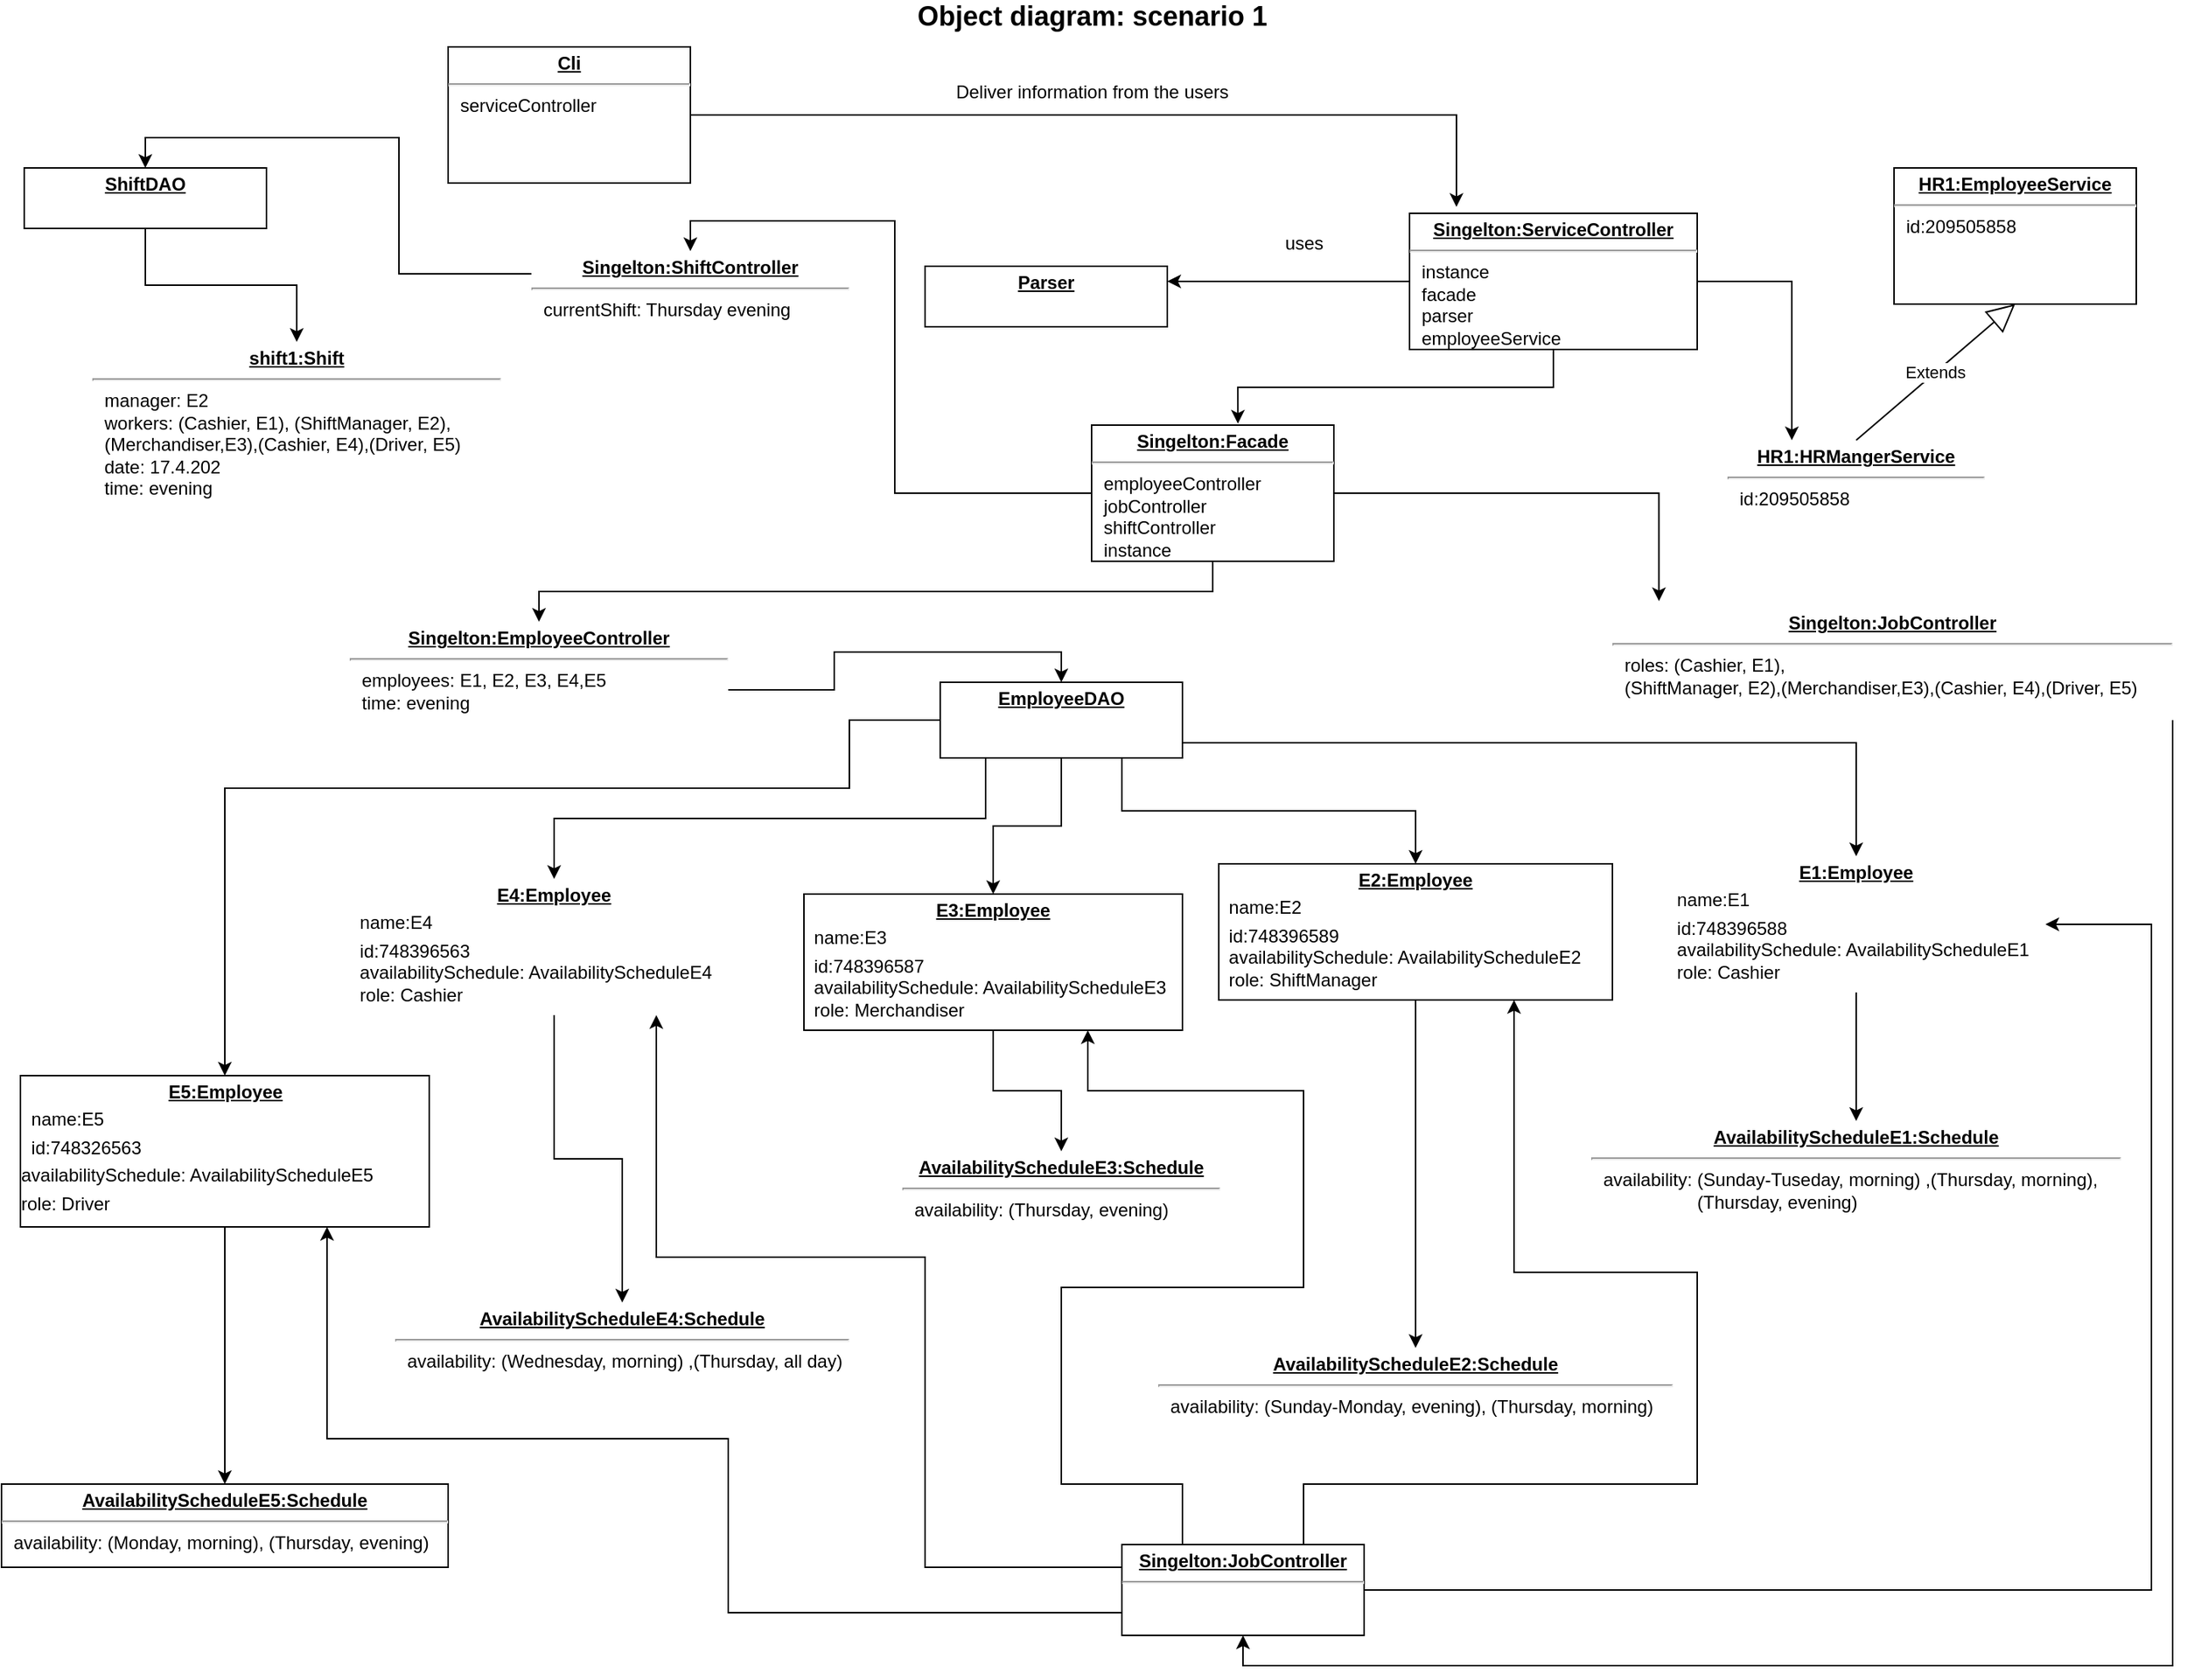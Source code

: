 <mxfile version="18.0.6" type="device"><diagram id="oA3sIuqUd4O-s9dmhZWC" name="Page-1"><mxGraphModel dx="2557" dy="1068" grid="1" gridSize="10" guides="1" tooltips="1" connect="1" arrows="1" fold="1" page="1" pageScale="1" pageWidth="827" pageHeight="1169" math="0" shadow="0"><root><mxCell id="0"/><mxCell id="1" parent="0"/><mxCell id="nWzYqN4MXIpmE3qL1zVi-32" style="edgeStyle=orthogonalEdgeStyle;rounded=0;orthogonalLoop=1;jettySize=auto;html=1;exitX=0.5;exitY=1;exitDx=0;exitDy=0;entryX=0.5;entryY=0;entryDx=0;entryDy=0;" parent="1" source="C0NJxe3xJDJCacAPTbqo-7" target="C0NJxe3xJDJCacAPTbqo-27" edge="1"><mxGeometry relative="1" as="geometry"/></mxCell><mxCell id="C0NJxe3xJDJCacAPTbqo-7" value="&lt;p style=&quot;margin: 0px ; margin-top: 4px ; text-align: center ; text-decoration: underline&quot;&gt;&lt;b&gt;E3:Employee&lt;/b&gt;&lt;/p&gt;&lt;p style=&quot;margin: 4px 0px 0px&quot;&gt;&amp;nbsp; name:E3&lt;/p&gt;&lt;p style=&quot;margin: 4px 0px 0px&quot;&gt;&amp;nbsp; id:748396587&lt;/p&gt;&amp;nbsp; availabilitySchedule: AvailabilityScheduleE3&lt;br&gt;&amp;nbsp; role: Merchandiser" style="verticalAlign=top;align=left;overflow=fill;fontSize=12;fontFamily=Helvetica;html=1;strokeColor=#000000;" parent="1" vertex="1"><mxGeometry x="-120" y="610" width="250" height="90" as="geometry"/></mxCell><mxCell id="C0NJxe3xJDJCacAPTbqo-93" style="edgeStyle=orthogonalEdgeStyle;rounded=0;orthogonalLoop=1;jettySize=auto;html=1;exitX=0.75;exitY=1;exitDx=0;exitDy=0;entryX=0.75;entryY=1;entryDx=0;entryDy=0;entryPerimeter=0;" parent="1" source="C0NJxe3xJDJCacAPTbqo-27" target="C0NJxe3xJDJCacAPTbqo-27" edge="1"><mxGeometry relative="1" as="geometry"><mxPoint x="407" y="730.143" as="targetPoint"/></mxGeometry></mxCell><mxCell id="C0NJxe3xJDJCacAPTbqo-27" value="&lt;p style=&quot;margin: 0px ; margin-top: 4px ; text-align: center ; text-decoration: underline&quot;&gt;&lt;b&gt;AvailabilityScheduleE3:Schedule&lt;/b&gt;&lt;/p&gt;&lt;hr&gt;&lt;p style=&quot;margin: 0px ; margin-left: 8px&quot;&gt;availability: (Thursday, evening)&lt;/p&gt;" style="verticalAlign=top;align=left;overflow=fill;fontSize=12;fontFamily=Helvetica;html=1;strokeColor=#0;" parent="1" vertex="1"><mxGeometry x="-55" y="780" width="210" height="60" as="geometry"/></mxCell><mxCell id="C0NJxe3xJDJCacAPTbqo-29" value="&lt;p style=&quot;margin: 0px ; margin-top: 4px ; text-align: center ; text-decoration: underline&quot;&gt;&lt;b&gt;HR1:HRMangerService&lt;/b&gt;&lt;/p&gt;&lt;hr&gt;&lt;p style=&quot;margin: 0px ; margin-left: 8px&quot;&gt;id:209505858&lt;/p&gt;" style="verticalAlign=top;align=left;overflow=fill;fontSize=12;fontFamily=Helvetica;html=1;strokeColor=#0;" parent="1" vertex="1"><mxGeometry x="490" y="310" width="170" height="70" as="geometry"/></mxCell><mxCell id="j8FLC15Ekow4kL1nxWrH-10" style="edgeStyle=orthogonalEdgeStyle;rounded=0;orthogonalLoop=1;jettySize=auto;html=1;exitX=1;exitY=0.5;exitDx=0;exitDy=0;entryX=0.5;entryY=0;entryDx=0;entryDy=0;" parent="1" source="C0NJxe3xJDJCacAPTbqo-30" target="j8FLC15Ekow4kL1nxWrH-1" edge="1"><mxGeometry relative="1" as="geometry"/></mxCell><mxCell id="C0NJxe3xJDJCacAPTbqo-30" value="&lt;p style=&quot;margin: 0px ; margin-top: 4px ; text-align: center ; text-decoration: underline&quot;&gt;&lt;b&gt;Singelton:EmployeeController&lt;/b&gt;&lt;/p&gt;&lt;hr&gt;&lt;p style=&quot;margin: 0px ; margin-left: 8px&quot;&gt;employees: E1, E2, E3, E4,E5&lt;/p&gt;&lt;p style=&quot;margin: 0px ; margin-left: 8px&quot;&gt;time: evening&lt;/p&gt;" style="verticalAlign=top;align=left;overflow=fill;fontSize=12;fontFamily=Helvetica;html=1;strokeColor=#0;" parent="1" vertex="1"><mxGeometry x="-420" y="430" width="250" height="90" as="geometry"/></mxCell><mxCell id="C0NJxe3xJDJCacAPTbqo-33" value="&lt;b&gt;&lt;font style=&quot;font-size: 18px&quot;&gt;Object diagram: scenario 1&lt;/font&gt;&lt;/b&gt;" style="text;html=1;align=center;verticalAlign=middle;resizable=0;points=[];autosize=1;strokeColor=none;" parent="1" vertex="1"><mxGeometry x="-55" y="20" width="250" height="20" as="geometry"/></mxCell><mxCell id="j8FLC15Ekow4kL1nxWrH-19" style="edgeStyle=orthogonalEdgeStyle;rounded=0;orthogonalLoop=1;jettySize=auto;html=1;exitX=1;exitY=1;exitDx=0;exitDy=0;entryX=0.5;entryY=1;entryDx=0;entryDy=0;" parent="1" source="C0NJxe3xJDJCacAPTbqo-84" target="j8FLC15Ekow4kL1nxWrH-5" edge="1"><mxGeometry relative="1" as="geometry"><Array as="points"><mxPoint x="784" y="1120"/><mxPoint x="170" y="1120"/></Array></mxGeometry></mxCell><mxCell id="C0NJxe3xJDJCacAPTbqo-84" value="&lt;p style=&quot;margin: 0px ; margin-top: 4px ; text-align: center ; text-decoration: underline&quot;&gt;&lt;b&gt;Singelton:JobController&lt;/b&gt;&lt;/p&gt;&lt;hr&gt;&lt;p style=&quot;margin: 0px ; margin-left: 8px&quot;&gt;roles: (Cashier, E1),&amp;nbsp;&lt;/p&gt;&lt;p style=&quot;margin: 0px ; margin-left: 8px&quot;&gt;(ShiftManager, E2),(Merchandiser,E3),(Cashier, E4),(Driver, E5)&lt;/p&gt;" style="verticalAlign=top;align=left;overflow=fill;fontSize=12;fontFamily=Helvetica;html=1;strokeColor=#0;" parent="1" vertex="1"><mxGeometry x="414" y="420" width="370" height="75" as="geometry"/></mxCell><mxCell id="j8FLC15Ekow4kL1nxWrH-12" style="edgeStyle=orthogonalEdgeStyle;rounded=0;orthogonalLoop=1;jettySize=auto;html=1;exitX=0.5;exitY=1;exitDx=0;exitDy=0;entryX=0.5;entryY=0;entryDx=0;entryDy=0;" parent="1" source="C0NJxe3xJDJCacAPTbqo-85" target="C0NJxe3xJDJCacAPTbqo-88" edge="1"><mxGeometry relative="1" as="geometry"/></mxCell><mxCell id="C0NJxe3xJDJCacAPTbqo-85" value="&lt;p style=&quot;margin: 0px ; margin-top: 4px ; text-align: center ; text-decoration: underline&quot;&gt;&lt;b&gt;E1:Employee&lt;/b&gt;&lt;/p&gt;&lt;p style=&quot;margin: 4px 0px 0px&quot;&gt;&amp;nbsp; name:E1&lt;/p&gt;&lt;p style=&quot;margin: 4px 0px 0px&quot;&gt;&amp;nbsp; id:748396588&lt;/p&gt;&amp;nbsp; availabilitySchedule: AvailabilityScheduleE1&lt;br&gt;&amp;nbsp; role: Cashier" style="verticalAlign=top;align=left;overflow=fill;fontSize=12;fontFamily=Helvetica;html=1;strokeColor=#0;" parent="1" vertex="1"><mxGeometry x="450" y="585" width="250" height="90" as="geometry"/></mxCell><mxCell id="nWzYqN4MXIpmE3qL1zVi-33" style="edgeStyle=orthogonalEdgeStyle;rounded=0;orthogonalLoop=1;jettySize=auto;html=1;exitX=0.5;exitY=1;exitDx=0;exitDy=0;entryX=0.5;entryY=0;entryDx=0;entryDy=0;" parent="1" source="C0NJxe3xJDJCacAPTbqo-86" target="C0NJxe3xJDJCacAPTbqo-87" edge="1"><mxGeometry relative="1" as="geometry"/></mxCell><mxCell id="C0NJxe3xJDJCacAPTbqo-86" value="&lt;p style=&quot;margin: 0px ; margin-top: 4px ; text-align: center ; text-decoration: underline&quot;&gt;&lt;b&gt;E2:Employee&lt;/b&gt;&lt;/p&gt;&lt;p style=&quot;margin: 4px 0px 0px&quot;&gt;&amp;nbsp; name:E2&lt;/p&gt;&lt;p style=&quot;margin: 4px 0px 0px&quot;&gt;&amp;nbsp; id:748396589&lt;/p&gt;&amp;nbsp; availabilitySchedule: AvailabilityScheduleE2&lt;br&gt;&amp;nbsp; role: ShiftManager" style="verticalAlign=top;align=left;overflow=fill;fontSize=12;fontFamily=Helvetica;html=1;strokeColor=#000000;" parent="1" vertex="1"><mxGeometry x="154" y="590" width="260" height="90" as="geometry"/></mxCell><mxCell id="C0NJxe3xJDJCacAPTbqo-87" value="&lt;p style=&quot;margin: 0px ; margin-top: 4px ; text-align: center ; text-decoration: underline&quot;&gt;&lt;b&gt;AvailabilityScheduleE2:Schedule&lt;/b&gt;&lt;/p&gt;&lt;hr&gt;&lt;p style=&quot;margin: 0px ; margin-left: 8px&quot;&gt;availability: (Sunday-Monday, evening), (Thursday, morning)&lt;/p&gt;" style="verticalAlign=top;align=left;overflow=fill;fontSize=12;fontFamily=Helvetica;html=1;strokeColor=#0;" parent="1" vertex="1"><mxGeometry x="114" y="910" width="340" height="60" as="geometry"/></mxCell><mxCell id="C0NJxe3xJDJCacAPTbqo-88" value="&lt;p style=&quot;margin: 0px ; margin-top: 4px ; text-align: center ; text-decoration: underline&quot;&gt;&lt;b&gt;AvailabilityScheduleE1:Schedule&lt;/b&gt;&lt;/p&gt;&lt;hr&gt;&lt;p style=&quot;margin: 0px ; margin-left: 8px&quot;&gt;availability: (Sunday-Tuseday, morning) ,(Thursday, morning),&amp;nbsp;&lt;/p&gt;&amp;nbsp; &amp;nbsp; &amp;nbsp; &amp;nbsp; &amp;nbsp; &amp;nbsp; &amp;nbsp; &amp;nbsp; &amp;nbsp; &amp;nbsp; &amp;nbsp;(Thursday, evening)" style="verticalAlign=top;align=left;overflow=fill;fontSize=12;fontFamily=Helvetica;html=1;strokeColor=#0;" parent="1" vertex="1"><mxGeometry x="400" y="760" width="350" height="80" as="geometry"/></mxCell><mxCell id="nWzYqN4MXIpmE3qL1zVi-26" style="edgeStyle=orthogonalEdgeStyle;rounded=0;orthogonalLoop=1;jettySize=auto;html=1;exitX=0;exitY=0.25;exitDx=0;exitDy=0;entryX=0.5;entryY=0;entryDx=0;entryDy=0;" parent="1" source="C0NJxe3xJDJCacAPTbqo-89" target="j8FLC15Ekow4kL1nxWrH-2" edge="1"><mxGeometry relative="1" as="geometry"/></mxCell><mxCell id="C0NJxe3xJDJCacAPTbqo-89" value="&lt;p style=&quot;margin: 0px ; margin-top: 4px ; text-align: center ; text-decoration: underline&quot;&gt;&lt;b&gt;Singelton:ShiftController&lt;/b&gt;&lt;/p&gt;&lt;hr&gt;&lt;p style=&quot;margin: 0px ; margin-left: 8px&quot;&gt;currentShift: Thursday evening&lt;/p&gt;" style="verticalAlign=top;align=left;overflow=fill;fontSize=12;fontFamily=Helvetica;html=1;strokeColor=#0;" parent="1" vertex="1"><mxGeometry x="-300" y="185" width="210" height="60" as="geometry"/></mxCell><mxCell id="C0NJxe3xJDJCacAPTbqo-90" value="&lt;p style=&quot;margin: 0px ; margin-top: 4px ; text-align: center ; text-decoration: underline&quot;&gt;&lt;b&gt;shift1:Shift&lt;/b&gt;&lt;/p&gt;&lt;hr&gt;&lt;p style=&quot;margin: 0px ; margin-left: 8px&quot;&gt;manager: E2&lt;/p&gt;&lt;p style=&quot;margin: 0px ; margin-left: 8px&quot;&gt;workers:&amp;nbsp;&lt;span&gt;(Cashier, E1),&amp;nbsp;&lt;/span&gt;&lt;span style=&quot;background-color: initial;&quot;&gt;(ShiftManager, E2),&lt;/span&gt;&lt;/p&gt;&lt;p style=&quot;margin: 0px ; margin-left: 8px&quot;&gt;&lt;span style=&quot;background-color: initial;&quot;&gt;(Merchandiser,E3),(Cashier, E4),(Driver, E5)&lt;/span&gt;&lt;/p&gt;&lt;p style=&quot;margin: 0px 0px 0px 8px&quot;&gt;date: 17.4.202&lt;/p&gt;&lt;p style=&quot;margin: 0px 0px 0px 8px&quot;&gt;time: evening&lt;/p&gt;" style="verticalAlign=top;align=left;overflow=fill;fontSize=12;fontFamily=Helvetica;html=1;strokeColor=#0;" parent="1" vertex="1"><mxGeometry x="-590" y="245" width="270" height="110" as="geometry"/></mxCell><mxCell id="nWzYqN4MXIpmE3qL1zVi-31" style="edgeStyle=orthogonalEdgeStyle;rounded=0;orthogonalLoop=1;jettySize=auto;html=1;exitX=0.5;exitY=1;exitDx=0;exitDy=0;entryX=0.5;entryY=0;entryDx=0;entryDy=0;" parent="1" source="C0NJxe3xJDJCacAPTbqo-91" target="C0NJxe3xJDJCacAPTbqo-92" edge="1"><mxGeometry relative="1" as="geometry"/></mxCell><mxCell id="C0NJxe3xJDJCacAPTbqo-91" value="&lt;p style=&quot;margin: 0px ; margin-top: 4px ; text-align: center ; text-decoration: underline&quot;&gt;&lt;b&gt;E4:Employee&lt;/b&gt;&lt;/p&gt;&lt;p style=&quot;margin: 4px 0px 0px&quot;&gt;&amp;nbsp; name:E4&lt;/p&gt;&lt;p style=&quot;margin: 4px 0px 0px&quot;&gt;&amp;nbsp; id:748396563&lt;/p&gt;&amp;nbsp; availabilitySchedule: AvailabilityScheduleE4&lt;br&gt;&amp;nbsp; role: Cashier" style="verticalAlign=top;align=left;overflow=fill;fontSize=12;fontFamily=Helvetica;html=1;strokeColor=#0;" parent="1" vertex="1"><mxGeometry x="-420" y="600" width="270" height="90" as="geometry"/></mxCell><mxCell id="C0NJxe3xJDJCacAPTbqo-92" value="&lt;p style=&quot;margin: 0px ; margin-top: 4px ; text-align: center ; text-decoration: underline&quot;&gt;&lt;b&gt;AvailabilityScheduleE4:Schedule&lt;/b&gt;&lt;/p&gt;&lt;hr&gt;&lt;p style=&quot;margin: 0px ; margin-left: 8px&quot;&gt;availability: (W&lt;span&gt;ednesday&lt;/span&gt;&lt;span&gt;, morning) ,(Thursday, all day)&lt;/span&gt;&lt;/p&gt;" style="verticalAlign=top;align=left;overflow=fill;fontSize=12;fontFamily=Helvetica;html=1;strokeColor=#0;" parent="1" vertex="1"><mxGeometry x="-390" y="880" width="300" height="60" as="geometry"/></mxCell><mxCell id="AlyugSVMKGOt_xOVUkVw-1" value="&lt;p style=&quot;margin: 4px 0px 0px ; text-align: center&quot;&gt;&lt;b&gt;&lt;u&gt;AvailabilityScheduleE5:Schedule&lt;/u&gt;&lt;/b&gt;&lt;/p&gt;&lt;hr&gt;&lt;p style=&quot;margin: 0px 0px 0px 8px&quot;&gt;availability: (Monday, morning), (Thursday, evening)&lt;/p&gt;" style="verticalAlign=top;align=left;overflow=fill;fontSize=12;fontFamily=Helvetica;html=1;" parent="1" vertex="1"><mxGeometry x="-650" y="1000" width="295" height="55" as="geometry"/></mxCell><mxCell id="nWzYqN4MXIpmE3qL1zVi-30" style="edgeStyle=orthogonalEdgeStyle;rounded=0;orthogonalLoop=1;jettySize=auto;html=1;exitX=0.5;exitY=1;exitDx=0;exitDy=0;entryX=0.5;entryY=0;entryDx=0;entryDy=0;" parent="1" source="AlyugSVMKGOt_xOVUkVw-2" target="AlyugSVMKGOt_xOVUkVw-1" edge="1"><mxGeometry relative="1" as="geometry"/></mxCell><mxCell id="AlyugSVMKGOt_xOVUkVw-2" value="&lt;p style=&quot;margin: 4px 0px 0px ; text-align: center&quot;&gt;&lt;b&gt;&lt;u&gt;E5:Employee&lt;/u&gt;&lt;/b&gt;&lt;/p&gt;&lt;p style=&quot;margin: 4px 0px 0px&quot;&gt;&amp;nbsp; name:E5&lt;/p&gt;&lt;p style=&quot;margin: 4px 0px 0px&quot;&gt;&amp;nbsp; id:748326563&lt;/p&gt;&lt;p style=&quot;margin: 4px 0px 0px&quot;&gt;&lt;span&gt;availabilitySchedule: AvailabilityScheduleE5&amp;nbsp;&lt;/span&gt;&lt;/p&gt;&lt;p style=&quot;margin: 4px 0px 0px&quot;&gt;&lt;span&gt;role: Driver&lt;/span&gt;&lt;br&gt;&lt;/p&gt;" style="verticalAlign=top;align=left;overflow=fill;fontSize=12;fontFamily=Helvetica;html=1;" parent="1" vertex="1"><mxGeometry x="-637.5" y="730" width="270" height="100" as="geometry"/></mxCell><mxCell id="nWzYqN4MXIpmE3qL1zVi-1" value="&lt;p style=&quot;margin: 0px ; margin-top: 4px ; text-align: center ; text-decoration: underline&quot;&gt;&lt;b&gt;HR1:EmployeeService&lt;/b&gt;&lt;/p&gt;&lt;hr&gt;&lt;p style=&quot;margin: 0px ; margin-left: 8px&quot;&gt;id:209505858&lt;/p&gt;" style="verticalAlign=top;align=left;overflow=fill;fontSize=12;fontFamily=Helvetica;html=1;" parent="1" vertex="1"><mxGeometry x="600" y="130" width="160" height="90" as="geometry"/></mxCell><mxCell id="nWzYqN4MXIpmE3qL1zVi-14" style="edgeStyle=orthogonalEdgeStyle;rounded=0;orthogonalLoop=1;jettySize=auto;html=1;exitX=0.5;exitY=1;exitDx=0;exitDy=0;entryX=0.5;entryY=0;entryDx=0;entryDy=0;" parent="1" source="nWzYqN4MXIpmE3qL1zVi-2" target="C0NJxe3xJDJCacAPTbqo-30" edge="1"><mxGeometry relative="1" as="geometry"/></mxCell><mxCell id="nWzYqN4MXIpmE3qL1zVi-15" style="edgeStyle=orthogonalEdgeStyle;rounded=0;orthogonalLoop=1;jettySize=auto;html=1;exitX=1;exitY=0.5;exitDx=0;exitDy=0;entryX=0.083;entryY=-0.049;entryDx=0;entryDy=0;entryPerimeter=0;" parent="1" source="nWzYqN4MXIpmE3qL1zVi-2" target="C0NJxe3xJDJCacAPTbqo-84" edge="1"><mxGeometry relative="1" as="geometry"/></mxCell><mxCell id="nWzYqN4MXIpmE3qL1zVi-16" style="edgeStyle=orthogonalEdgeStyle;rounded=0;orthogonalLoop=1;jettySize=auto;html=1;exitX=0;exitY=0.5;exitDx=0;exitDy=0;entryX=0.5;entryY=0;entryDx=0;entryDy=0;" parent="1" source="nWzYqN4MXIpmE3qL1zVi-2" target="C0NJxe3xJDJCacAPTbqo-89" edge="1"><mxGeometry relative="1" as="geometry"><Array as="points"><mxPoint x="-60" y="345"/><mxPoint x="-60" y="165"/><mxPoint x="-195" y="165"/></Array></mxGeometry></mxCell><mxCell id="nWzYqN4MXIpmE3qL1zVi-2" value="&lt;p style=&quot;margin: 0px ; margin-top: 4px ; text-align: center ; text-decoration: underline&quot;&gt;&lt;b&gt;Singelton:Facade&lt;/b&gt;&lt;/p&gt;&lt;hr&gt;&lt;p style=&quot;margin: 0px ; margin-left: 8px&quot;&gt;employeeController&lt;/p&gt;&lt;p style=&quot;margin: 0px ; margin-left: 8px&quot;&gt;jobController&lt;/p&gt;&lt;p style=&quot;margin: 0px ; margin-left: 8px&quot;&gt;shiftController&lt;/p&gt;&lt;p style=&quot;margin: 0px ; margin-left: 8px&quot;&gt;instance&lt;/p&gt;" style="verticalAlign=top;align=left;overflow=fill;fontSize=12;fontFamily=Helvetica;html=1;" parent="1" vertex="1"><mxGeometry x="70" y="300" width="160" height="90" as="geometry"/></mxCell><mxCell id="nWzYqN4MXIpmE3qL1zVi-8" style="edgeStyle=orthogonalEdgeStyle;rounded=0;orthogonalLoop=1;jettySize=auto;html=1;exitX=0;exitY=0.5;exitDx=0;exitDy=0;entryX=1;entryY=0.25;entryDx=0;entryDy=0;" parent="1" source="nWzYqN4MXIpmE3qL1zVi-3" target="nWzYqN4MXIpmE3qL1zVi-4" edge="1"><mxGeometry relative="1" as="geometry"/></mxCell><mxCell id="nWzYqN4MXIpmE3qL1zVi-11" style="edgeStyle=orthogonalEdgeStyle;rounded=0;orthogonalLoop=1;jettySize=auto;html=1;exitX=1;exitY=0.5;exitDx=0;exitDy=0;entryX=0.25;entryY=0;entryDx=0;entryDy=0;" parent="1" source="nWzYqN4MXIpmE3qL1zVi-3" target="C0NJxe3xJDJCacAPTbqo-29" edge="1"><mxGeometry relative="1" as="geometry"/></mxCell><mxCell id="nWzYqN4MXIpmE3qL1zVi-13" style="edgeStyle=orthogonalEdgeStyle;rounded=0;orthogonalLoop=1;jettySize=auto;html=1;exitX=0.5;exitY=1;exitDx=0;exitDy=0;entryX=0.604;entryY=-0.011;entryDx=0;entryDy=0;entryPerimeter=0;" parent="1" source="nWzYqN4MXIpmE3qL1zVi-3" target="nWzYqN4MXIpmE3qL1zVi-2" edge="1"><mxGeometry relative="1" as="geometry"/></mxCell><mxCell id="nWzYqN4MXIpmE3qL1zVi-3" value="&lt;p style=&quot;margin: 0px ; margin-top: 4px ; text-align: center ; text-decoration: underline&quot;&gt;&lt;b&gt;Singelton:ServiceController&lt;/b&gt;&lt;/p&gt;&lt;hr&gt;&lt;p style=&quot;margin: 0px ; margin-left: 8px&quot;&gt;instance&lt;span style=&quot;white-space: pre&quot;&gt;&#9;&lt;/span&gt;&lt;span style=&quot;white-space: pre&quot;&gt;&#9;&lt;/span&gt;&lt;/p&gt;&lt;p style=&quot;margin: 0px ; margin-left: 8px&quot;&gt;facade&lt;span style=&quot;white-space: pre&quot;&gt;&#9;&lt;/span&gt;&lt;span style=&quot;white-space: pre&quot;&gt;&#9;&lt;/span&gt;&lt;span style=&quot;white-space: pre&quot;&gt;&#9;&lt;/span&gt;&lt;span style=&quot;white-space: pre&quot;&gt;&#9;&lt;/span&gt;&lt;span style=&quot;white-space: pre&quot;&gt;&#9;&lt;/span&gt;&lt;span style=&quot;white-space: pre&quot;&gt;&#9;&lt;/span&gt;&lt;/p&gt;&lt;p style=&quot;margin: 0px ; margin-left: 8px&quot;&gt;parser&lt;/p&gt;&lt;p style=&quot;margin: 0px ; margin-left: 8px&quot;&gt;employeeService&lt;/p&gt;" style="verticalAlign=top;align=left;overflow=fill;fontSize=12;fontFamily=Helvetica;html=1;" parent="1" vertex="1"><mxGeometry x="280" y="160" width="190" height="90" as="geometry"/></mxCell><mxCell id="nWzYqN4MXIpmE3qL1zVi-4" value="&lt;p style=&quot;margin: 0px ; margin-top: 4px ; text-align: center ; text-decoration: underline&quot;&gt;&lt;b&gt;Parser&lt;/b&gt;&lt;/p&gt;" style="verticalAlign=top;align=left;overflow=fill;fontSize=12;fontFamily=Helvetica;html=1;" parent="1" vertex="1"><mxGeometry x="-40" y="195" width="160" height="40" as="geometry"/></mxCell><mxCell id="nWzYqN4MXIpmE3qL1zVi-7" style="edgeStyle=orthogonalEdgeStyle;rounded=0;orthogonalLoop=1;jettySize=auto;html=1;exitX=1;exitY=0.5;exitDx=0;exitDy=0;entryX=0.163;entryY=-0.047;entryDx=0;entryDy=0;entryPerimeter=0;" parent="1" source="nWzYqN4MXIpmE3qL1zVi-5" target="nWzYqN4MXIpmE3qL1zVi-3" edge="1"><mxGeometry relative="1" as="geometry"/></mxCell><mxCell id="nWzYqN4MXIpmE3qL1zVi-5" value="&lt;p style=&quot;margin: 0px ; margin-top: 4px ; text-align: center ; text-decoration: underline&quot;&gt;&lt;b&gt;Cli&lt;/b&gt;&lt;/p&gt;&lt;hr&gt;&lt;p style=&quot;margin: 0px ; margin-left: 8px&quot;&gt;serviceController&lt;/p&gt;" style="verticalAlign=top;align=left;overflow=fill;fontSize=12;fontFamily=Helvetica;html=1;" parent="1" vertex="1"><mxGeometry x="-355" y="50" width="160" height="90" as="geometry"/></mxCell><mxCell id="nWzYqN4MXIpmE3qL1zVi-6" value="Extends" style="endArrow=block;endSize=16;endFill=0;html=1;rounded=0;entryX=0.5;entryY=1;entryDx=0;entryDy=0;exitX=0.5;exitY=0;exitDx=0;exitDy=0;" parent="1" source="C0NJxe3xJDJCacAPTbqo-29" target="nWzYqN4MXIpmE3qL1zVi-1" edge="1"><mxGeometry width="160" relative="1" as="geometry"><mxPoint x="760" y="320" as="sourcePoint"/><mxPoint x="730" y="360" as="targetPoint"/></mxGeometry></mxCell><mxCell id="nWzYqN4MXIpmE3qL1zVi-9" value="uses" style="text;html=1;align=center;verticalAlign=middle;resizable=0;points=[];autosize=1;strokeColor=none;fillColor=none;" parent="1" vertex="1"><mxGeometry x="190" y="170" width="40" height="20" as="geometry"/></mxCell><mxCell id="nWzYqN4MXIpmE3qL1zVi-10" value="Deliver information from the users" style="text;html=1;align=center;verticalAlign=middle;resizable=0;points=[];autosize=1;strokeColor=none;fillColor=none;" parent="1" vertex="1"><mxGeometry x="-30" y="70" width="200" height="20" as="geometry"/></mxCell><mxCell id="j8FLC15Ekow4kL1nxWrH-22" style="edgeStyle=orthogonalEdgeStyle;rounded=0;orthogonalLoop=1;jettySize=auto;html=1;exitX=1;exitY=0.5;exitDx=0;exitDy=0;entryX=0.5;entryY=0;entryDx=0;entryDy=0;" parent="1" source="j8FLC15Ekow4kL1nxWrH-1" target="C0NJxe3xJDJCacAPTbqo-85" edge="1"><mxGeometry relative="1" as="geometry"><Array as="points"><mxPoint x="130" y="510"/><mxPoint x="575" y="510"/></Array></mxGeometry></mxCell><mxCell id="j8FLC15Ekow4kL1nxWrH-23" style="edgeStyle=orthogonalEdgeStyle;rounded=0;orthogonalLoop=1;jettySize=auto;html=1;exitX=0.75;exitY=1;exitDx=0;exitDy=0;entryX=0.5;entryY=0;entryDx=0;entryDy=0;" parent="1" source="j8FLC15Ekow4kL1nxWrH-1" target="C0NJxe3xJDJCacAPTbqo-86" edge="1"><mxGeometry relative="1" as="geometry"/></mxCell><mxCell id="j8FLC15Ekow4kL1nxWrH-25" style="edgeStyle=orthogonalEdgeStyle;rounded=0;orthogonalLoop=1;jettySize=auto;html=1;exitX=0.5;exitY=1;exitDx=0;exitDy=0;entryX=0.5;entryY=0;entryDx=0;entryDy=0;" parent="1" source="j8FLC15Ekow4kL1nxWrH-1" target="C0NJxe3xJDJCacAPTbqo-7" edge="1"><mxGeometry relative="1" as="geometry"/></mxCell><mxCell id="j8FLC15Ekow4kL1nxWrH-26" style="edgeStyle=orthogonalEdgeStyle;rounded=0;orthogonalLoop=1;jettySize=auto;html=1;exitX=0;exitY=1;exitDx=0;exitDy=0;entryX=0.5;entryY=0;entryDx=0;entryDy=0;" parent="1" source="j8FLC15Ekow4kL1nxWrH-1" target="C0NJxe3xJDJCacAPTbqo-91" edge="1"><mxGeometry relative="1" as="geometry"><Array as="points"><mxPoint y="520"/><mxPoint y="560"/><mxPoint x="-285" y="560"/></Array></mxGeometry></mxCell><mxCell id="j8FLC15Ekow4kL1nxWrH-27" style="edgeStyle=orthogonalEdgeStyle;rounded=0;orthogonalLoop=1;jettySize=auto;html=1;exitX=0;exitY=0.5;exitDx=0;exitDy=0;entryX=0.5;entryY=0;entryDx=0;entryDy=0;" parent="1" source="j8FLC15Ekow4kL1nxWrH-1" target="AlyugSVMKGOt_xOVUkVw-2" edge="1"><mxGeometry relative="1" as="geometry"><Array as="points"><mxPoint x="-90" y="495"/><mxPoint x="-90" y="540"/><mxPoint x="-503" y="540"/></Array></mxGeometry></mxCell><mxCell id="j8FLC15Ekow4kL1nxWrH-1" value="&lt;p style=&quot;margin:0px;margin-top:4px;text-align:center;text-decoration:underline;&quot;&gt;&lt;b&gt;EmployeeDAO&lt;/b&gt;&lt;/p&gt;" style="verticalAlign=top;align=left;overflow=fill;fontSize=12;fontFamily=Helvetica;html=1;" parent="1" vertex="1"><mxGeometry x="-30" y="470" width="160" height="50" as="geometry"/></mxCell><mxCell id="j8FLC15Ekow4kL1nxWrH-6" style="edgeStyle=orthogonalEdgeStyle;rounded=0;orthogonalLoop=1;jettySize=auto;html=1;exitX=0.5;exitY=1;exitDx=0;exitDy=0;entryX=0.5;entryY=0;entryDx=0;entryDy=0;" parent="1" source="j8FLC15Ekow4kL1nxWrH-2" target="C0NJxe3xJDJCacAPTbqo-90" edge="1"><mxGeometry relative="1" as="geometry"/></mxCell><mxCell id="j8FLC15Ekow4kL1nxWrH-2" value="&lt;p style=&quot;margin:0px;margin-top:4px;text-align:center;text-decoration:underline;&quot;&gt;&lt;b&gt;ShiftDAO&lt;/b&gt;&lt;/p&gt;" style="verticalAlign=top;align=left;overflow=fill;fontSize=12;fontFamily=Helvetica;html=1;" parent="1" vertex="1"><mxGeometry x="-635" y="130" width="160" height="40" as="geometry"/></mxCell><mxCell id="j8FLC15Ekow4kL1nxWrH-29" style="edgeStyle=orthogonalEdgeStyle;rounded=0;orthogonalLoop=1;jettySize=auto;html=1;exitX=1;exitY=0.5;exitDx=0;exitDy=0;entryX=1;entryY=0.5;entryDx=0;entryDy=0;" parent="1" source="j8FLC15Ekow4kL1nxWrH-5" target="C0NJxe3xJDJCacAPTbqo-85" edge="1"><mxGeometry relative="1" as="geometry"><Array as="points"><mxPoint x="770" y="1070"/><mxPoint x="770" y="630"/></Array></mxGeometry></mxCell><mxCell id="j8FLC15Ekow4kL1nxWrH-30" style="edgeStyle=orthogonalEdgeStyle;rounded=0;orthogonalLoop=1;jettySize=auto;html=1;exitX=0.75;exitY=0;exitDx=0;exitDy=0;entryX=0.75;entryY=1;entryDx=0;entryDy=0;" parent="1" source="j8FLC15Ekow4kL1nxWrH-5" target="C0NJxe3xJDJCacAPTbqo-86" edge="1"><mxGeometry relative="1" as="geometry"><Array as="points"><mxPoint x="210" y="1000"/><mxPoint x="470" y="1000"/><mxPoint x="470" y="860"/><mxPoint x="349" y="860"/></Array></mxGeometry></mxCell><mxCell id="j8FLC15Ekow4kL1nxWrH-32" style="edgeStyle=orthogonalEdgeStyle;rounded=0;orthogonalLoop=1;jettySize=auto;html=1;exitX=0.25;exitY=0;exitDx=0;exitDy=0;entryX=0.75;entryY=1;entryDx=0;entryDy=0;" parent="1" source="j8FLC15Ekow4kL1nxWrH-5" target="C0NJxe3xJDJCacAPTbqo-7" edge="1"><mxGeometry relative="1" as="geometry"><mxPoint x="67" y="740" as="targetPoint"/><Array as="points"><mxPoint x="130" y="1000"/><mxPoint x="50" y="1000"/><mxPoint x="50" y="870"/><mxPoint x="210" y="870"/><mxPoint x="210" y="740"/><mxPoint x="67" y="740"/></Array></mxGeometry></mxCell><mxCell id="j8FLC15Ekow4kL1nxWrH-33" style="edgeStyle=orthogonalEdgeStyle;rounded=0;orthogonalLoop=1;jettySize=auto;html=1;exitX=0;exitY=0.25;exitDx=0;exitDy=0;entryX=0.75;entryY=1;entryDx=0;entryDy=0;" parent="1" source="j8FLC15Ekow4kL1nxWrH-5" target="C0NJxe3xJDJCacAPTbqo-91" edge="1"><mxGeometry relative="1" as="geometry"><Array as="points"><mxPoint x="-40" y="1055"/><mxPoint x="-40" y="850"/><mxPoint x="-217" y="850"/></Array></mxGeometry></mxCell><mxCell id="j8FLC15Ekow4kL1nxWrH-34" style="edgeStyle=orthogonalEdgeStyle;rounded=0;orthogonalLoop=1;jettySize=auto;html=1;exitX=0;exitY=0.75;exitDx=0;exitDy=0;entryX=0.75;entryY=1;entryDx=0;entryDy=0;" parent="1" source="j8FLC15Ekow4kL1nxWrH-5" target="AlyugSVMKGOt_xOVUkVw-2" edge="1"><mxGeometry relative="1" as="geometry"><Array as="points"><mxPoint x="-170" y="1085"/><mxPoint x="-170" y="970"/><mxPoint x="-435" y="970"/></Array></mxGeometry></mxCell><mxCell id="j8FLC15Ekow4kL1nxWrH-5" value="&lt;p style=&quot;margin:0px;margin-top:4px;text-align:center;text-decoration:underline;&quot;&gt;&lt;b&gt;Singelton:JobController&lt;/b&gt;&lt;/p&gt;&lt;hr&gt;&lt;p style=&quot;margin:0px;margin-left:8px;&quot;&gt;&lt;br&gt;&lt;/p&gt;" style="verticalAlign=top;align=left;overflow=fill;fontSize=12;fontFamily=Helvetica;html=1;" parent="1" vertex="1"><mxGeometry x="90" y="1040" width="160" height="60" as="geometry"/></mxCell></root></mxGraphModel></diagram></mxfile>
